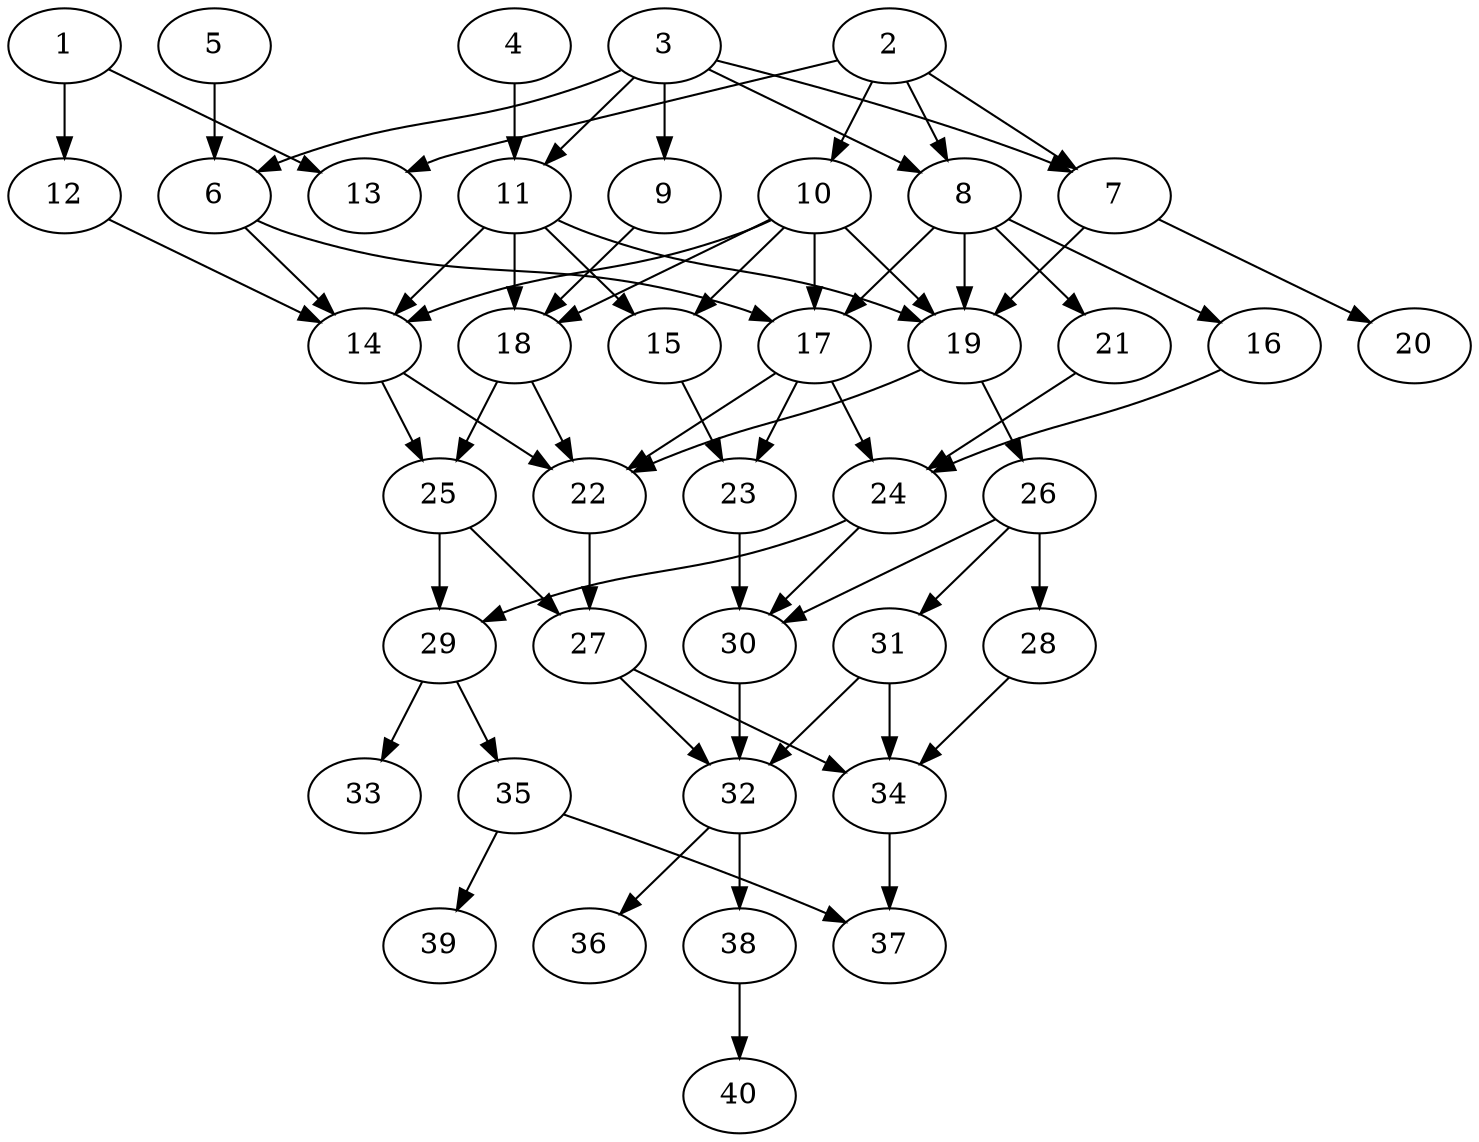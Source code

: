 // DAG automatically generated by daggen at Thu Oct  3 14:06:48 2019
// ./daggen --dot -n 40 --ccr 0.5 --fat 0.5 --regular 0.5 --density 0.5 --mindata 5242880 --maxdata 52428800 
digraph G {
  1 [size="11964416", alpha="0.00", expect_size="5982208"] 
  1 -> 12 [size ="5982208"]
  1 -> 13 [size ="5982208"]
  2 [size="49584128", alpha="0.15", expect_size="24792064"] 
  2 -> 7 [size ="24792064"]
  2 -> 8 [size ="24792064"]
  2 -> 10 [size ="24792064"]
  2 -> 13 [size ="24792064"]
  3 [size="83365888", alpha="0.12", expect_size="41682944"] 
  3 -> 6 [size ="41682944"]
  3 -> 7 [size ="41682944"]
  3 -> 8 [size ="41682944"]
  3 -> 9 [size ="41682944"]
  3 -> 11 [size ="41682944"]
  4 [size="36687872", alpha="0.19", expect_size="18343936"] 
  4 -> 11 [size ="18343936"]
  5 [size="61534208", alpha="0.06", expect_size="30767104"] 
  5 -> 6 [size ="30767104"]
  6 [size="58628096", alpha="0.03", expect_size="29314048"] 
  6 -> 14 [size ="29314048"]
  6 -> 17 [size ="29314048"]
  7 [size="54958080", alpha="0.13", expect_size="27479040"] 
  7 -> 19 [size ="27479040"]
  7 -> 20 [size ="27479040"]
  8 [size="35432448", alpha="0.02", expect_size="17716224"] 
  8 -> 16 [size ="17716224"]
  8 -> 17 [size ="17716224"]
  8 -> 19 [size ="17716224"]
  8 -> 21 [size ="17716224"]
  9 [size="26845184", alpha="0.10", expect_size="13422592"] 
  9 -> 18 [size ="13422592"]
  10 [size="58365952", alpha="0.16", expect_size="29182976"] 
  10 -> 14 [size ="29182976"]
  10 -> 15 [size ="29182976"]
  10 -> 17 [size ="29182976"]
  10 -> 18 [size ="29182976"]
  10 -> 19 [size ="29182976"]
  11 [size="73523200", alpha="0.04", expect_size="36761600"] 
  11 -> 14 [size ="36761600"]
  11 -> 15 [size ="36761600"]
  11 -> 18 [size ="36761600"]
  11 -> 19 [size ="36761600"]
  12 [size="74889216", alpha="0.10", expect_size="37444608"] 
  12 -> 14 [size ="37444608"]
  13 [size="49057792", alpha="0.17", expect_size="24528896"] 
  14 [size="11483136", alpha="0.11", expect_size="5741568"] 
  14 -> 22 [size ="5741568"]
  14 -> 25 [size ="5741568"]
  15 [size="101470208", alpha="0.08", expect_size="50735104"] 
  15 -> 23 [size ="50735104"]
  16 [size="34514944", alpha="0.18", expect_size="17257472"] 
  16 -> 24 [size ="17257472"]
  17 [size="47828992", alpha="0.06", expect_size="23914496"] 
  17 -> 22 [size ="23914496"]
  17 -> 23 [size ="23914496"]
  17 -> 24 [size ="23914496"]
  18 [size="12859392", alpha="0.15", expect_size="6429696"] 
  18 -> 22 [size ="6429696"]
  18 -> 25 [size ="6429696"]
  19 [size="21164032", alpha="0.04", expect_size="10582016"] 
  19 -> 22 [size ="10582016"]
  19 -> 26 [size ="10582016"]
  20 [size="66498560", alpha="0.16", expect_size="33249280"] 
  21 [size="47777792", alpha="0.08", expect_size="23888896"] 
  21 -> 24 [size ="23888896"]
  22 [size="65529856", alpha="0.09", expect_size="32764928"] 
  22 -> 27 [size ="32764928"]
  23 [size="16787456", alpha="0.05", expect_size="8393728"] 
  23 -> 30 [size ="8393728"]
  24 [size="97796096", alpha="0.06", expect_size="48898048"] 
  24 -> 29 [size ="48898048"]
  24 -> 30 [size ="48898048"]
  25 [size="57044992", alpha="0.19", expect_size="28522496"] 
  25 -> 27 [size ="28522496"]
  25 -> 29 [size ="28522496"]
  26 [size="93323264", alpha="0.01", expect_size="46661632"] 
  26 -> 28 [size ="46661632"]
  26 -> 30 [size ="46661632"]
  26 -> 31 [size ="46661632"]
  27 [size="84983808", alpha="0.13", expect_size="42491904"] 
  27 -> 32 [size ="42491904"]
  27 -> 34 [size ="42491904"]
  28 [size="19720192", alpha="0.11", expect_size="9860096"] 
  28 -> 34 [size ="9860096"]
  29 [size="91310080", alpha="0.12", expect_size="45655040"] 
  29 -> 33 [size ="45655040"]
  29 -> 35 [size ="45655040"]
  30 [size="14583808", alpha="0.02", expect_size="7291904"] 
  30 -> 32 [size ="7291904"]
  31 [size="88848384", alpha="0.07", expect_size="44424192"] 
  31 -> 32 [size ="44424192"]
  31 -> 34 [size ="44424192"]
  32 [size="32466944", alpha="0.05", expect_size="16233472"] 
  32 -> 36 [size ="16233472"]
  32 -> 38 [size ="16233472"]
  33 [size="73281536", alpha="0.11", expect_size="36640768"] 
  34 [size="95432704", alpha="0.17", expect_size="47716352"] 
  34 -> 37 [size ="47716352"]
  35 [size="30748672", alpha="0.03", expect_size="15374336"] 
  35 -> 37 [size ="15374336"]
  35 -> 39 [size ="15374336"]
  36 [size="24651776", alpha="0.14", expect_size="12325888"] 
  37 [size="30912512", alpha="0.12", expect_size="15456256"] 
  38 [size="94007296", alpha="0.11", expect_size="47003648"] 
  38 -> 40 [size ="47003648"]
  39 [size="50135040", alpha="0.13", expect_size="25067520"] 
  40 [size="104404992", alpha="0.06", expect_size="52202496"] 
}
